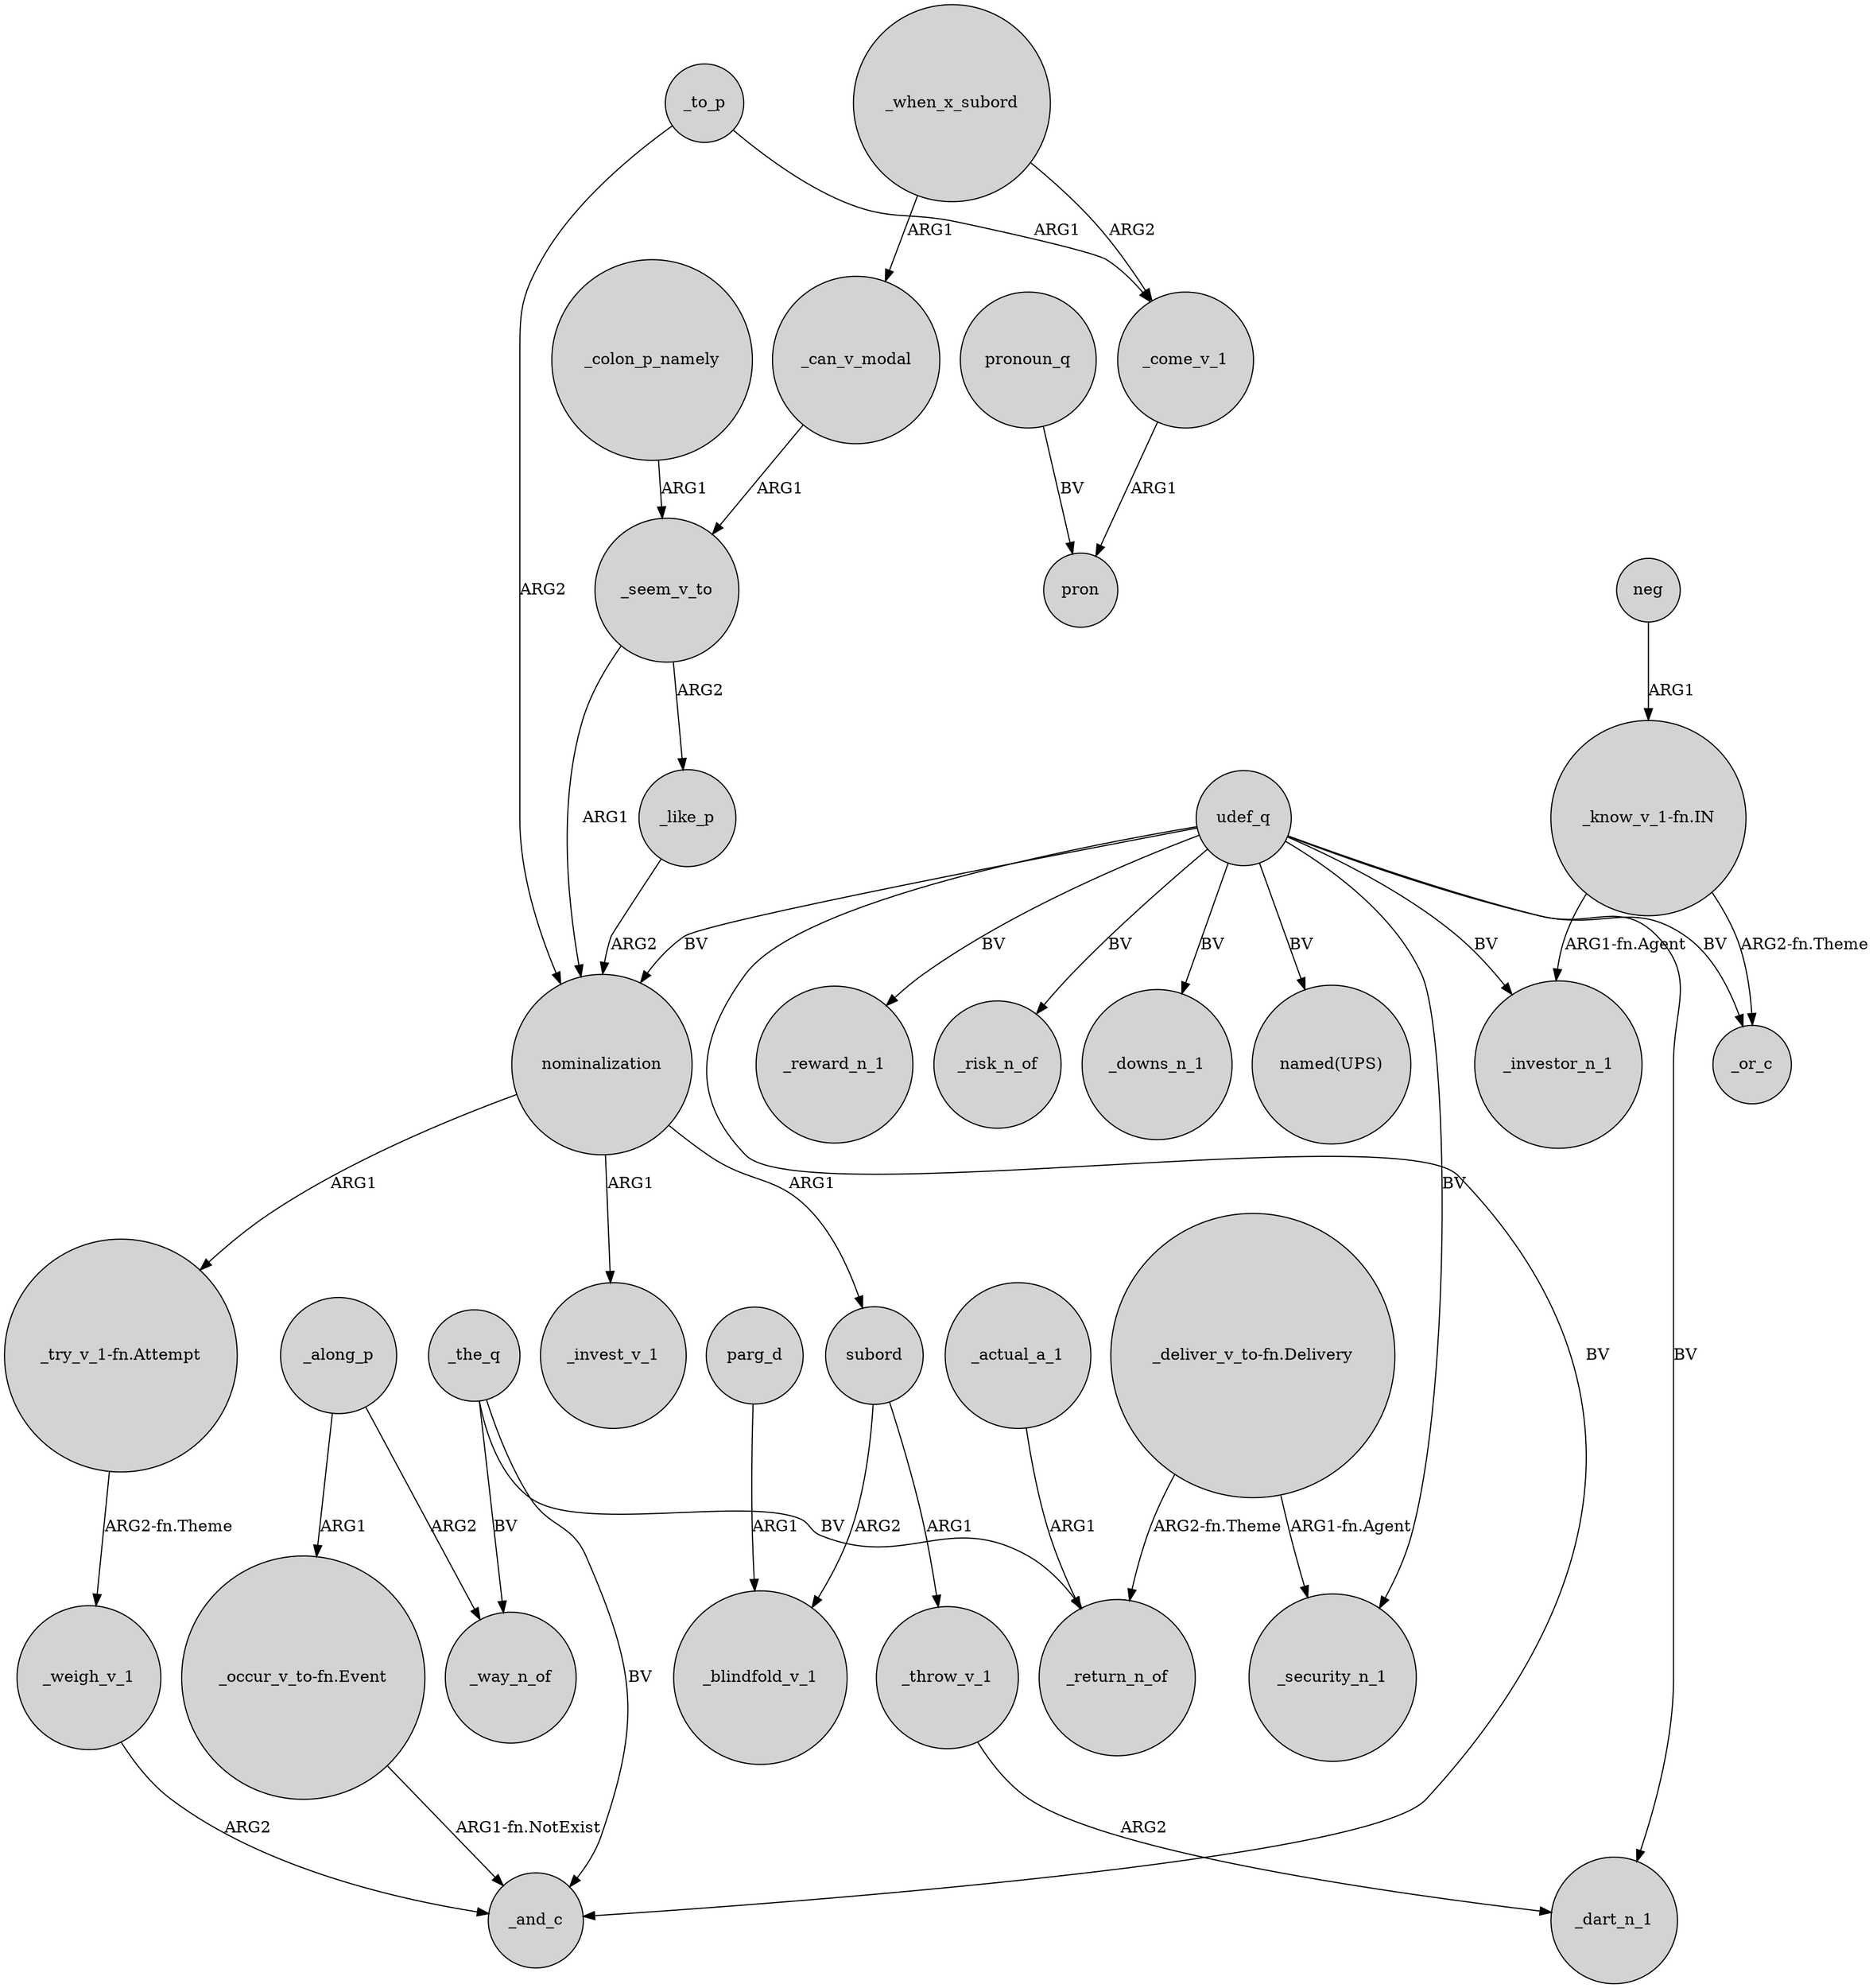 digraph {
	node [shape=circle style=filled]
	udef_q -> _risk_n_of [label=BV]
	_the_q -> _and_c [label=BV]
	"_deliver_v_to-fn.Delivery" -> _return_n_of [label="ARG2-fn.Theme"]
	udef_q -> _reward_n_1 [label=BV]
	_the_q -> _return_n_of [label=BV]
	_weigh_v_1 -> _and_c [label=ARG2]
	udef_q -> _investor_n_1 [label=BV]
	_to_p -> _come_v_1 [label=ARG1]
	_the_q -> _way_n_of [label=BV]
	_throw_v_1 -> _dart_n_1 [label=ARG2]
	parg_d -> _blindfold_v_1 [label=ARG1]
	"_try_v_1-fn.Attempt" -> _weigh_v_1 [label="ARG2-fn.Theme"]
	_when_x_subord -> _can_v_modal [label=ARG1]
	udef_q -> _or_c [label=BV]
	_colon_p_namely -> _seem_v_to [label=ARG1]
	subord -> _throw_v_1 [label=ARG1]
	pronoun_q -> pron [label=BV]
	_along_p -> _way_n_of [label=ARG2]
	subord -> _blindfold_v_1 [label=ARG2]
	_come_v_1 -> pron [label=ARG1]
	neg -> "_know_v_1-fn.IN" [label=ARG1]
	nominalization -> subord [label=ARG1]
	_to_p -> nominalization [label=ARG2]
	_actual_a_1 -> _return_n_of [label=ARG1]
	udef_q -> _downs_n_1 [label=BV]
	_along_p -> "_occur_v_to-fn.Event" [label=ARG1]
	_when_x_subord -> _come_v_1 [label=ARG2]
	udef_q -> nominalization [label=BV]
	udef_q -> "named(UPS)" [label=BV]
	nominalization -> _invest_v_1 [label=ARG1]
	udef_q -> _dart_n_1 [label=BV]
	_like_p -> nominalization [label=ARG2]
	_seem_v_to -> _like_p [label=ARG2]
	_can_v_modal -> _seem_v_to [label=ARG1]
	"_occur_v_to-fn.Event" -> _and_c [label="ARG1-fn.NotExist"]
	nominalization -> "_try_v_1-fn.Attempt" [label=ARG1]
	"_deliver_v_to-fn.Delivery" -> _security_n_1 [label="ARG1-fn.Agent"]
	udef_q -> _and_c [label=BV]
	_seem_v_to -> nominalization [label=ARG1]
	udef_q -> _security_n_1 [label=BV]
	"_know_v_1-fn.IN" -> _investor_n_1 [label="ARG1-fn.Agent"]
	"_know_v_1-fn.IN" -> _or_c [label="ARG2-fn.Theme"]
}
